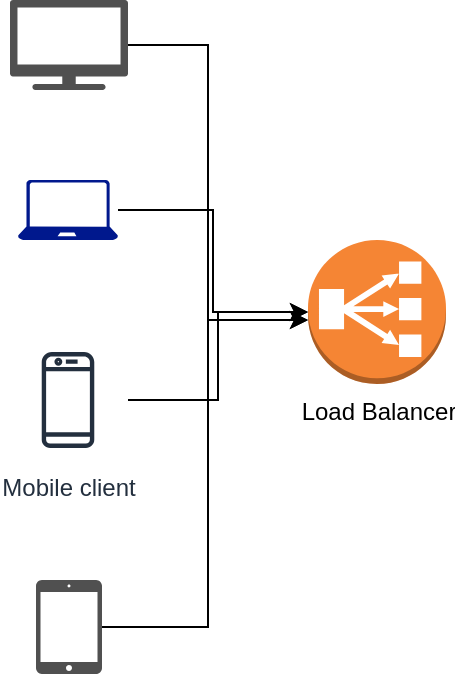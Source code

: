 <mxfile version="13.7.5" type="github">
  <diagram id="MTITdiG1b_O6yYjEv6Du" name="Page-1">
    <mxGraphModel dx="1626" dy="790" grid="1" gridSize="10" guides="1" tooltips="1" connect="1" arrows="1" fold="1" page="1" pageScale="1" pageWidth="1100" pageHeight="850" math="0" shadow="0">
      <root>
        <mxCell id="0" />
        <mxCell id="1" parent="0" />
        <mxCell id="lm6xymXagcOcE9PqAzGO-7" value="" style="group" vertex="1" connectable="0" parent="1">
          <mxGeometry x="10" y="240" width="60" height="337" as="geometry" />
        </mxCell>
        <mxCell id="lm6xymXagcOcE9PqAzGO-3" value="" style="aspect=fixed;pointerEvents=1;shadow=0;dashed=0;html=1;strokeColor=none;labelPosition=center;verticalLabelPosition=bottom;verticalAlign=top;align=center;fillColor=#00188D;shape=mxgraph.azure.laptop" vertex="1" parent="lm6xymXagcOcE9PqAzGO-7">
          <mxGeometry x="5" y="90" width="50" height="30" as="geometry" />
        </mxCell>
        <mxCell id="lm6xymXagcOcE9PqAzGO-4" value="Mobile client" style="outlineConnect=0;fontColor=#232F3E;gradientColor=none;strokeColor=#232F3E;fillColor=#ffffff;dashed=0;verticalLabelPosition=bottom;verticalAlign=top;align=center;html=1;fontSize=12;fontStyle=0;aspect=fixed;shape=mxgraph.aws4.resourceIcon;resIcon=mxgraph.aws4.mobile_client;" vertex="1" parent="lm6xymXagcOcE9PqAzGO-7">
          <mxGeometry y="170" width="60" height="60" as="geometry" />
        </mxCell>
        <mxCell id="lm6xymXagcOcE9PqAzGO-5" value="" style="pointerEvents=1;shadow=0;dashed=0;html=1;strokeColor=none;fillColor=#505050;labelPosition=center;verticalLabelPosition=bottom;verticalAlign=top;outlineConnect=0;align=center;shape=mxgraph.office.devices.ipad_mini;" vertex="1" parent="lm6xymXagcOcE9PqAzGO-7">
          <mxGeometry x="14" y="290" width="33" height="47" as="geometry" />
        </mxCell>
        <mxCell id="lm6xymXagcOcE9PqAzGO-6" value="" style="pointerEvents=1;shadow=0;dashed=0;html=1;strokeColor=none;fillColor=#505050;labelPosition=center;verticalLabelPosition=bottom;verticalAlign=top;outlineConnect=0;align=center;shape=mxgraph.office.devices.tv;" vertex="1" parent="lm6xymXagcOcE9PqAzGO-7">
          <mxGeometry x="1" width="59" height="45" as="geometry" />
        </mxCell>
        <mxCell id="lm6xymXagcOcE9PqAzGO-9" value="Load Balancer" style="outlineConnect=0;dashed=0;verticalLabelPosition=bottom;verticalAlign=top;align=center;html=1;shape=mxgraph.aws3.classic_load_balancer;fillColor=#F58534;gradientColor=none;shadow=0;" vertex="1" parent="1">
          <mxGeometry x="160" y="360" width="69" height="72" as="geometry" />
        </mxCell>
        <mxCell id="lm6xymXagcOcE9PqAzGO-12" style="edgeStyle=orthogonalEdgeStyle;rounded=0;orthogonalLoop=1;jettySize=auto;html=1;" edge="1" parent="1" source="lm6xymXagcOcE9PqAzGO-4" target="lm6xymXagcOcE9PqAzGO-9">
          <mxGeometry relative="1" as="geometry" />
        </mxCell>
        <mxCell id="lm6xymXagcOcE9PqAzGO-13" style="edgeStyle=orthogonalEdgeStyle;rounded=0;orthogonalLoop=1;jettySize=auto;html=1;" edge="1" parent="1" source="lm6xymXagcOcE9PqAzGO-3" target="lm6xymXagcOcE9PqAzGO-9">
          <mxGeometry relative="1" as="geometry" />
        </mxCell>
        <mxCell id="lm6xymXagcOcE9PqAzGO-14" style="edgeStyle=orthogonalEdgeStyle;rounded=0;orthogonalLoop=1;jettySize=auto;html=1;" edge="1" parent="1" source="lm6xymXagcOcE9PqAzGO-6">
          <mxGeometry relative="1" as="geometry">
            <mxPoint x="160.0" y="400" as="targetPoint" />
            <Array as="points">
              <mxPoint x="110" y="263" />
              <mxPoint x="110" y="400" />
            </Array>
          </mxGeometry>
        </mxCell>
        <mxCell id="lm6xymXagcOcE9PqAzGO-15" style="edgeStyle=orthogonalEdgeStyle;rounded=0;orthogonalLoop=1;jettySize=auto;html=1;" edge="1" parent="1" source="lm6xymXagcOcE9PqAzGO-5">
          <mxGeometry relative="1" as="geometry">
            <mxPoint x="160.0" y="400" as="targetPoint" />
            <Array as="points">
              <mxPoint x="110" y="554" />
              <mxPoint x="110" y="400" />
            </Array>
          </mxGeometry>
        </mxCell>
      </root>
    </mxGraphModel>
  </diagram>
</mxfile>
